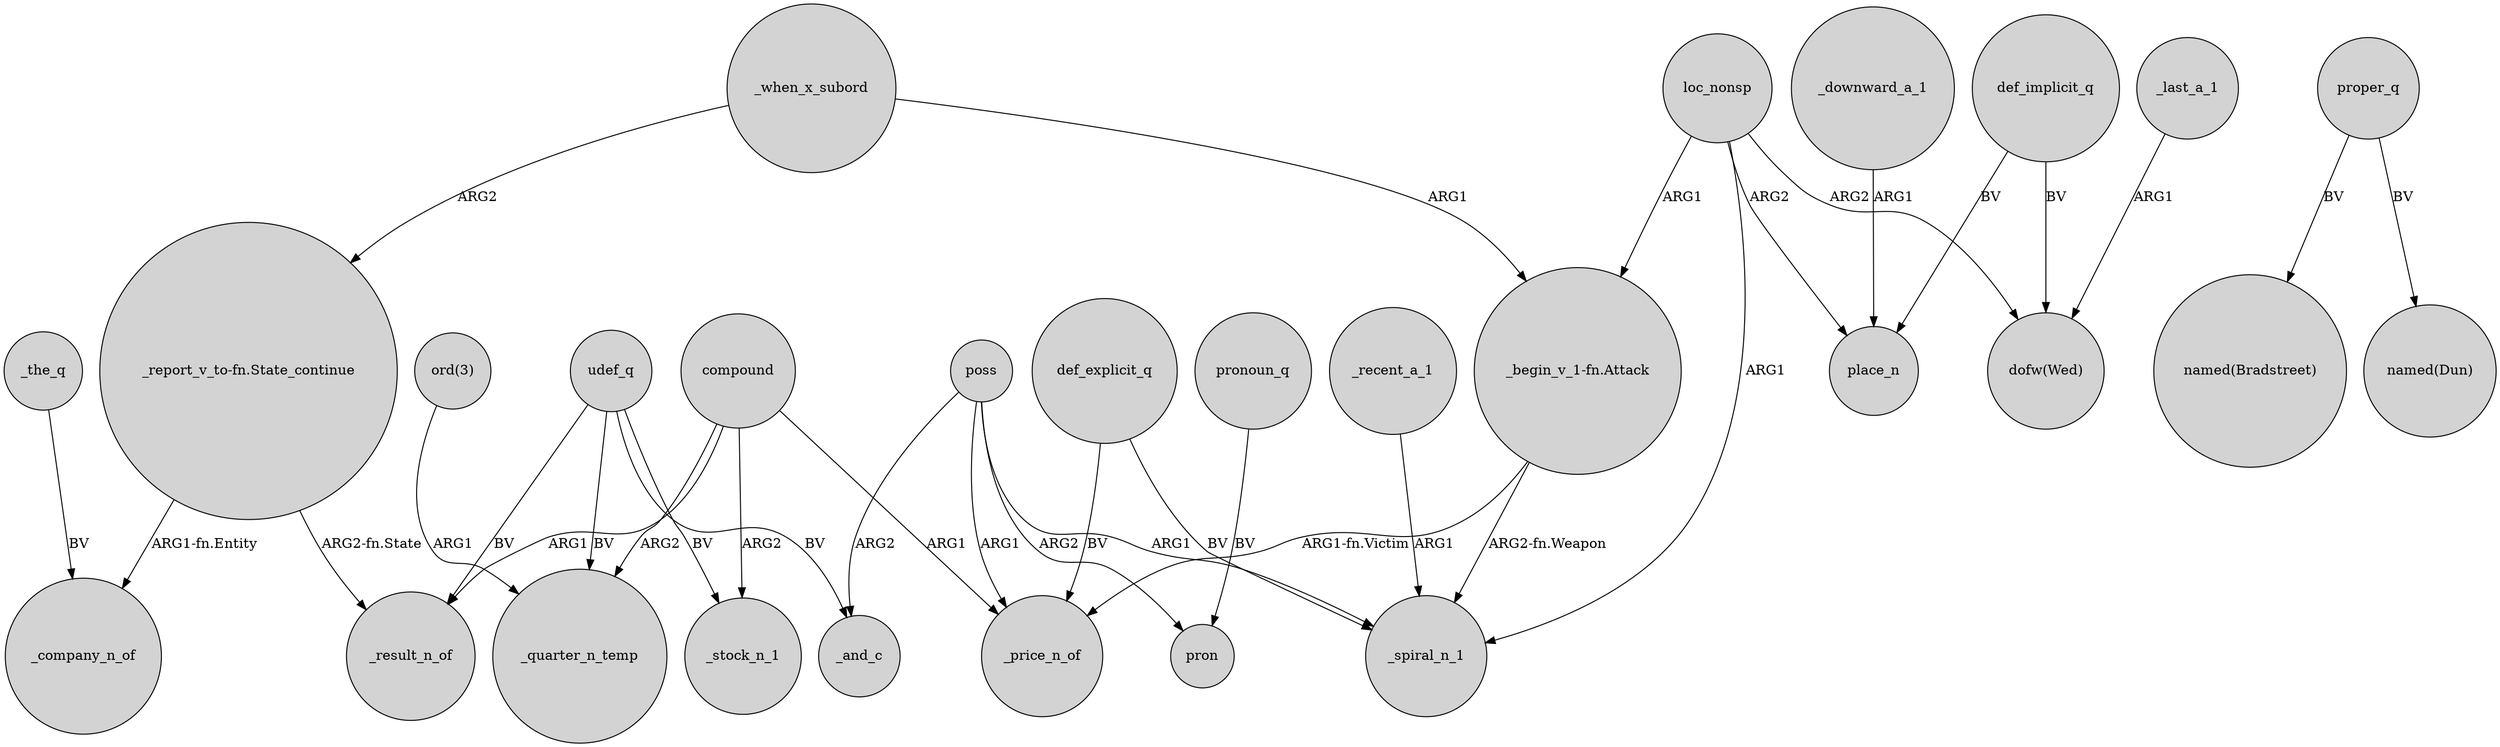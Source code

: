 digraph {
	node [shape=circle style=filled]
	"_report_v_to-fn.State_continue" -> _company_n_of [label="ARG1-fn.Entity"]
	loc_nonsp -> "dofw(Wed)" [label=ARG2]
	poss -> _spiral_n_1 [label=ARG1]
	"ord(3)" -> _quarter_n_temp [label=ARG1]
	def_implicit_q -> place_n [label=BV]
	"_report_v_to-fn.State_continue" -> _result_n_of [label="ARG2-fn.State"]
	"_begin_v_1-fn.Attack" -> _spiral_n_1 [label="ARG2-fn.Weapon"]
	_downward_a_1 -> place_n [label=ARG1]
	proper_q -> "named(Bradstreet)" [label=BV]
	udef_q -> _and_c [label=BV]
	pronoun_q -> pron [label=BV]
	loc_nonsp -> _spiral_n_1 [label=ARG1]
	poss -> _price_n_of [label=ARG1]
	poss -> pron [label=ARG2]
	udef_q -> _stock_n_1 [label=BV]
	poss -> _and_c [label=ARG2]
	_last_a_1 -> "dofw(Wed)" [label=ARG1]
	compound -> _quarter_n_temp [label=ARG2]
	compound -> _stock_n_1 [label=ARG2]
	def_explicit_q -> _spiral_n_1 [label=BV]
	def_implicit_q -> "dofw(Wed)" [label=BV]
	_recent_a_1 -> _spiral_n_1 [label=ARG1]
	"_begin_v_1-fn.Attack" -> _price_n_of [label="ARG1-fn.Victim"]
	udef_q -> _quarter_n_temp [label=BV]
	loc_nonsp -> "_begin_v_1-fn.Attack" [label=ARG1]
	loc_nonsp -> place_n [label=ARG2]
	proper_q -> "named(Dun)" [label=BV]
	_when_x_subord -> "_begin_v_1-fn.Attack" [label=ARG1]
	compound -> _result_n_of [label=ARG1]
	udef_q -> _result_n_of [label=BV]
	compound -> _price_n_of [label=ARG1]
	_when_x_subord -> "_report_v_to-fn.State_continue" [label=ARG2]
	_the_q -> _company_n_of [label=BV]
	def_explicit_q -> _price_n_of [label=BV]
}
